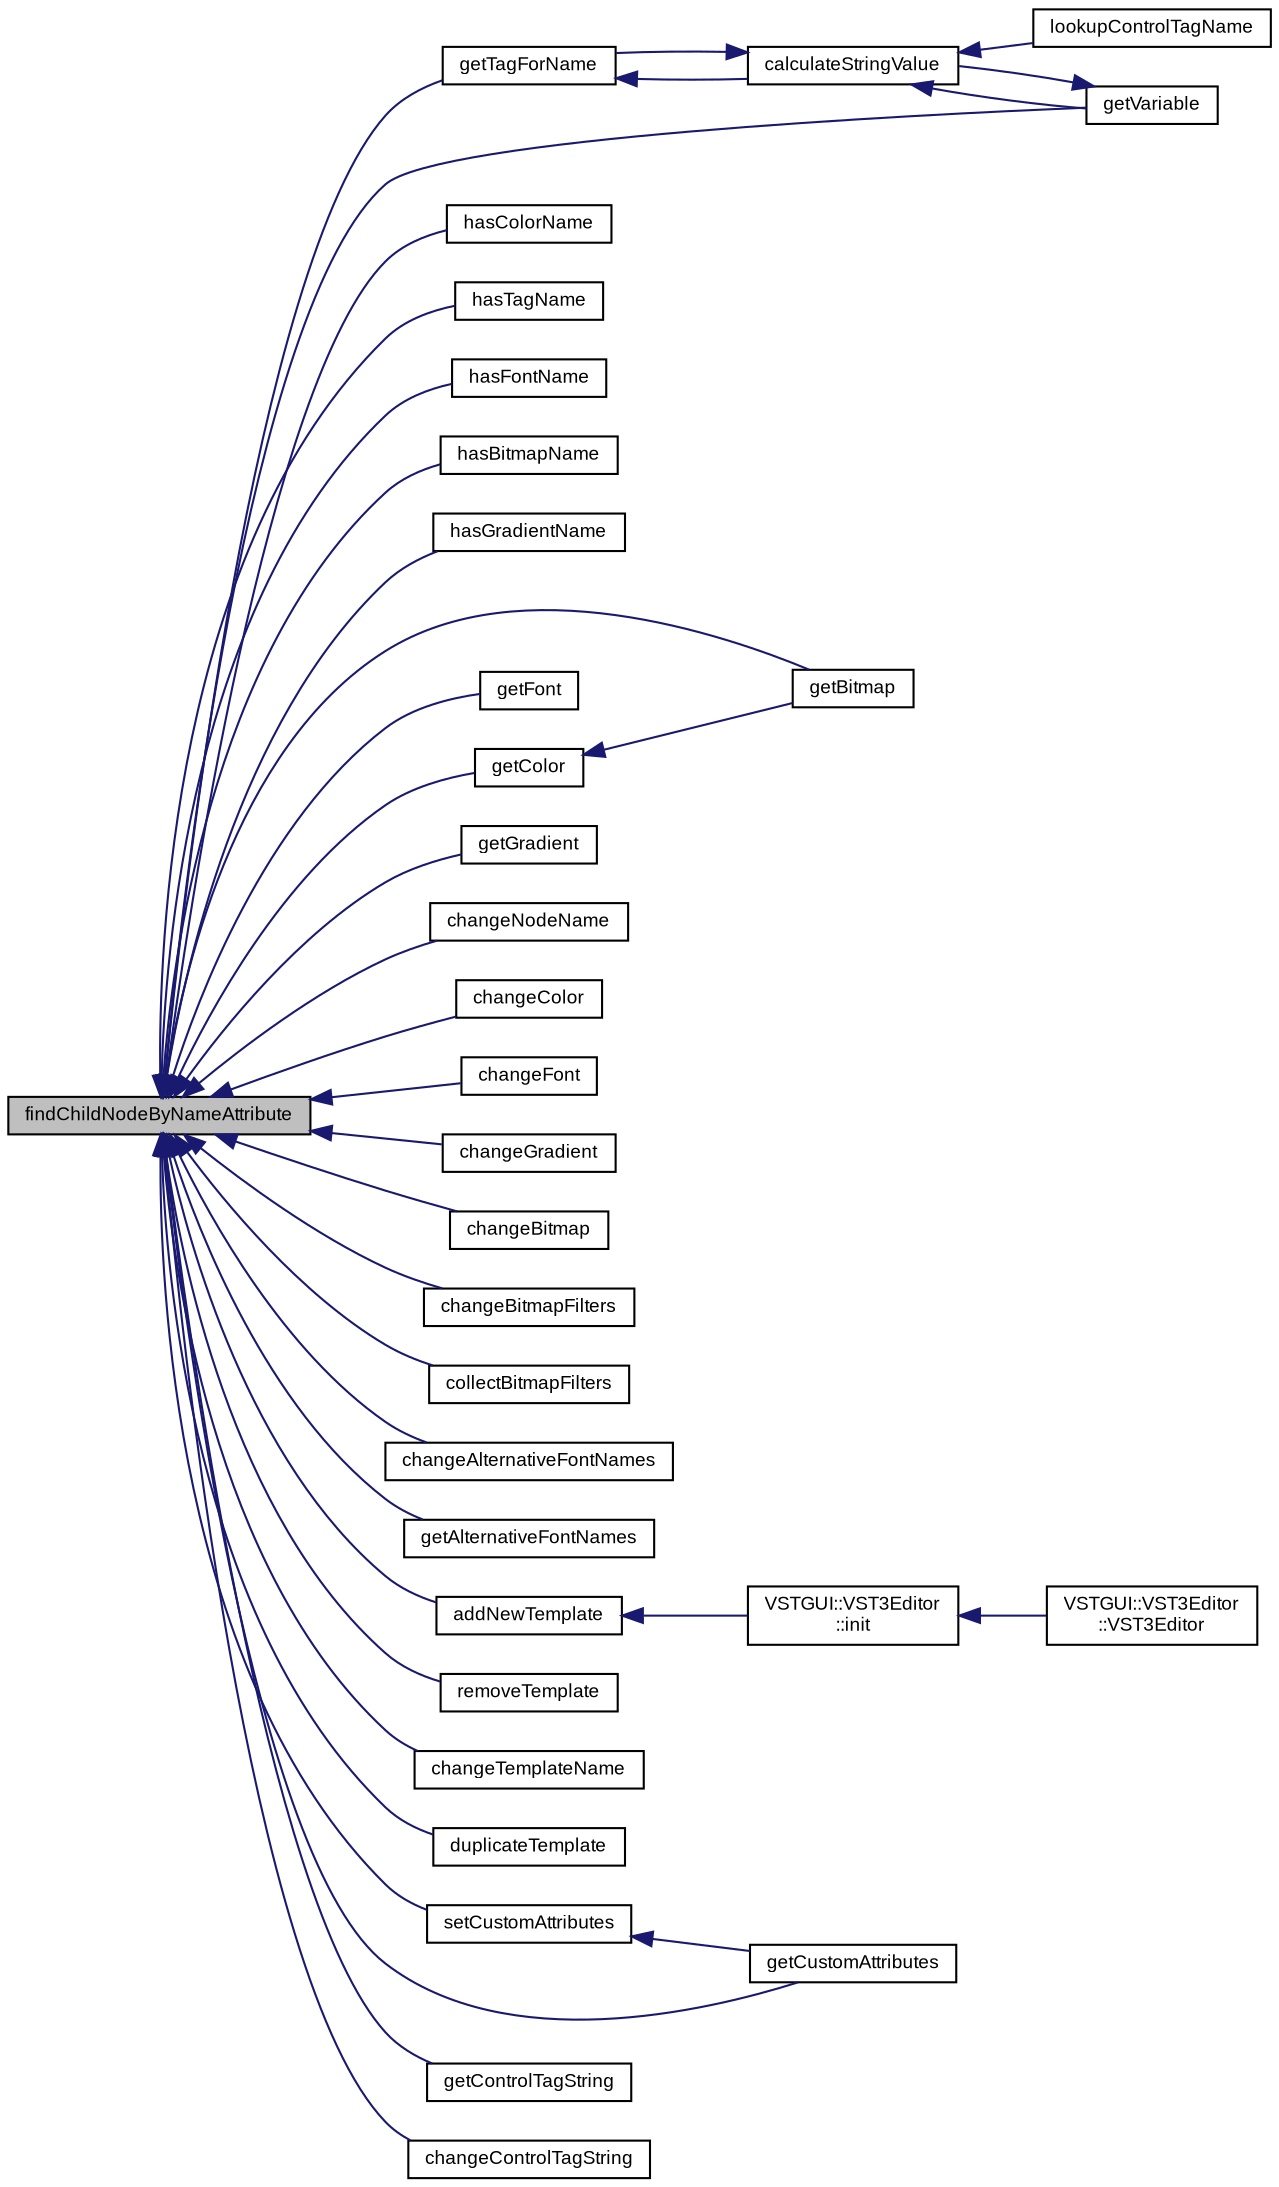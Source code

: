 digraph "findChildNodeByNameAttribute"
{
  bgcolor="transparent";
  edge [fontname="Arial",fontsize="9",labelfontname="Arial",labelfontsize="9"];
  node [fontname="Arial",fontsize="9",shape=record];
  rankdir="LR";
  Node1 [label="findChildNodeByNameAttribute",height=0.2,width=0.4,color="black", fillcolor="grey75", style="filled" fontcolor="black"];
  Node1 -> Node2 [dir="back",color="midnightblue",fontsize="9",style="solid",fontname="Arial"];
  Node2 [label="getTagForName",height=0.2,width=0.4,color="black",URL="$class_v_s_t_g_u_i_1_1_u_i_description.html#a4d20a5578f2b8cf3f247e5e9726dff75"];
  Node2 -> Node3 [dir="back",color="midnightblue",fontsize="9",style="solid",fontname="Arial"];
  Node3 [label="calculateStringValue",height=0.2,width=0.4,color="black",URL="$class_v_s_t_g_u_i_1_1_u_i_description.html#a11aba1ada0a2c98a219d73804984b61f"];
  Node3 -> Node2 [dir="back",color="midnightblue",fontsize="9",style="solid",fontname="Arial"];
  Node3 -> Node4 [dir="back",color="midnightblue",fontsize="9",style="solid",fontname="Arial"];
  Node4 [label="lookupControlTagName",height=0.2,width=0.4,color="black",URL="$class_v_s_t_g_u_i_1_1_u_i_description.html#a977b6c3e0f12ec3c4c719e2b6fb8846e"];
  Node3 -> Node5 [dir="back",color="midnightblue",fontsize="9",style="solid",fontname="Arial"];
  Node5 [label="getVariable",height=0.2,width=0.4,color="black",URL="$class_v_s_t_g_u_i_1_1_u_i_description.html#a0fbbc231900c1d5f9daed9ca8efad954"];
  Node5 -> Node3 [dir="back",color="midnightblue",fontsize="9",style="solid",fontname="Arial"];
  Node1 -> Node6 [dir="back",color="midnightblue",fontsize="9",style="solid",fontname="Arial"];
  Node6 [label="hasColorName",height=0.2,width=0.4,color="black",URL="$class_v_s_t_g_u_i_1_1_u_i_description.html#ac7c583613c5364949d57973f92938343"];
  Node1 -> Node7 [dir="back",color="midnightblue",fontsize="9",style="solid",fontname="Arial"];
  Node7 [label="hasTagName",height=0.2,width=0.4,color="black",URL="$class_v_s_t_g_u_i_1_1_u_i_description.html#aa68a4e564f76814a544c62e5de7fe591"];
  Node1 -> Node8 [dir="back",color="midnightblue",fontsize="9",style="solid",fontname="Arial"];
  Node8 [label="hasFontName",height=0.2,width=0.4,color="black",URL="$class_v_s_t_g_u_i_1_1_u_i_description.html#afd0da33c501f3c035429bcd9901e2e68"];
  Node1 -> Node9 [dir="back",color="midnightblue",fontsize="9",style="solid",fontname="Arial"];
  Node9 [label="hasBitmapName",height=0.2,width=0.4,color="black",URL="$class_v_s_t_g_u_i_1_1_u_i_description.html#ac00c28475882ec89a0e0f966de75cdab"];
  Node1 -> Node10 [dir="back",color="midnightblue",fontsize="9",style="solid",fontname="Arial"];
  Node10 [label="hasGradientName",height=0.2,width=0.4,color="black",URL="$class_v_s_t_g_u_i_1_1_u_i_description.html#ab221248a3d8a546463c59f4d8b08facc"];
  Node1 -> Node11 [dir="back",color="midnightblue",fontsize="9",style="solid",fontname="Arial"];
  Node11 [label="getBitmap",height=0.2,width=0.4,color="black",URL="$class_v_s_t_g_u_i_1_1_u_i_description.html#a1cda45c6bd6405eee0ae5eeecab815e7"];
  Node1 -> Node12 [dir="back",color="midnightblue",fontsize="9",style="solid",fontname="Arial"];
  Node12 [label="getFont",height=0.2,width=0.4,color="black",URL="$class_v_s_t_g_u_i_1_1_u_i_description.html#a2f93c44997643f81cbb783807a5b7c50"];
  Node1 -> Node13 [dir="back",color="midnightblue",fontsize="9",style="solid",fontname="Arial"];
  Node13 [label="getColor",height=0.2,width=0.4,color="black",URL="$class_v_s_t_g_u_i_1_1_u_i_description.html#af43ec4cfad6c07c09ef94b352ac44305"];
  Node13 -> Node11 [dir="back",color="midnightblue",fontsize="9",style="solid",fontname="Arial"];
  Node1 -> Node14 [dir="back",color="midnightblue",fontsize="9",style="solid",fontname="Arial"];
  Node14 [label="getGradient",height=0.2,width=0.4,color="black",URL="$class_v_s_t_g_u_i_1_1_u_i_description.html#a28c1687552fa3af1359456f2ddbaec1c"];
  Node1 -> Node15 [dir="back",color="midnightblue",fontsize="9",style="solid",fontname="Arial"];
  Node15 [label="changeNodeName",height=0.2,width=0.4,color="black",URL="$class_v_s_t_g_u_i_1_1_u_i_description.html#a3e3a9b663172fd54dab4cba64fe6dd73"];
  Node1 -> Node16 [dir="back",color="midnightblue",fontsize="9",style="solid",fontname="Arial"];
  Node16 [label="changeColor",height=0.2,width=0.4,color="black",URL="$class_v_s_t_g_u_i_1_1_u_i_description.html#ac11c8cba1ea3bcd87b7d5bfbb5abc6e6"];
  Node1 -> Node17 [dir="back",color="midnightblue",fontsize="9",style="solid",fontname="Arial"];
  Node17 [label="changeFont",height=0.2,width=0.4,color="black",URL="$class_v_s_t_g_u_i_1_1_u_i_description.html#a5a6b5a46e0d056aaedba4d5515944cd5"];
  Node1 -> Node18 [dir="back",color="midnightblue",fontsize="9",style="solid",fontname="Arial"];
  Node18 [label="changeGradient",height=0.2,width=0.4,color="black",URL="$class_v_s_t_g_u_i_1_1_u_i_description.html#af16e33b03a5cb6fa0b5bb99249158590"];
  Node1 -> Node19 [dir="back",color="midnightblue",fontsize="9",style="solid",fontname="Arial"];
  Node19 [label="changeBitmap",height=0.2,width=0.4,color="black",URL="$class_v_s_t_g_u_i_1_1_u_i_description.html#a7266855dbffe17dba4a30cc853befbf3"];
  Node1 -> Node20 [dir="back",color="midnightblue",fontsize="9",style="solid",fontname="Arial"];
  Node20 [label="changeBitmapFilters",height=0.2,width=0.4,color="black",URL="$class_v_s_t_g_u_i_1_1_u_i_description.html#a99fdff2902aa4e355c2f7c772ec0936e"];
  Node1 -> Node21 [dir="back",color="midnightblue",fontsize="9",style="solid",fontname="Arial"];
  Node21 [label="collectBitmapFilters",height=0.2,width=0.4,color="black",URL="$class_v_s_t_g_u_i_1_1_u_i_description.html#a92545d0a54dfaa1b55f71f9c4d5ef0a1"];
  Node1 -> Node22 [dir="back",color="midnightblue",fontsize="9",style="solid",fontname="Arial"];
  Node22 [label="changeAlternativeFontNames",height=0.2,width=0.4,color="black",URL="$class_v_s_t_g_u_i_1_1_u_i_description.html#a36fb2f3cfa09ec6dcddc81a2d0def80a"];
  Node1 -> Node23 [dir="back",color="midnightblue",fontsize="9",style="solid",fontname="Arial"];
  Node23 [label="getAlternativeFontNames",height=0.2,width=0.4,color="black",URL="$class_v_s_t_g_u_i_1_1_u_i_description.html#ae72809f783e1ae4f987b2e7e1f36a584"];
  Node1 -> Node24 [dir="back",color="midnightblue",fontsize="9",style="solid",fontname="Arial"];
  Node24 [label="addNewTemplate",height=0.2,width=0.4,color="black",URL="$class_v_s_t_g_u_i_1_1_u_i_description.html#ac237dfa6ff8a6ff7c9afcc9ff98d6cee"];
  Node24 -> Node25 [dir="back",color="midnightblue",fontsize="9",style="solid",fontname="Arial"];
  Node25 [label="VSTGUI::VST3Editor\l::init",height=0.2,width=0.4,color="black",URL="$class_v_s_t_g_u_i_1_1_v_s_t3_editor.html#a02fd73d861ef2e4aabb38c0c9ff82947"];
  Node25 -> Node26 [dir="back",color="midnightblue",fontsize="9",style="solid",fontname="Arial"];
  Node26 [label="VSTGUI::VST3Editor\l::VST3Editor",height=0.2,width=0.4,color="black",URL="$class_v_s_t_g_u_i_1_1_v_s_t3_editor.html#a6da6f7fa1358e3bb29b45dbb29a1311d"];
  Node1 -> Node27 [dir="back",color="midnightblue",fontsize="9",style="solid",fontname="Arial"];
  Node27 [label="removeTemplate",height=0.2,width=0.4,color="black",URL="$class_v_s_t_g_u_i_1_1_u_i_description.html#a22036058bc03f873a6fd05bf85ae7a13"];
  Node1 -> Node28 [dir="back",color="midnightblue",fontsize="9",style="solid",fontname="Arial"];
  Node28 [label="changeTemplateName",height=0.2,width=0.4,color="black",URL="$class_v_s_t_g_u_i_1_1_u_i_description.html#a91448ffe9496f7b3a1ee3597de7a5eb0"];
  Node1 -> Node29 [dir="back",color="midnightblue",fontsize="9",style="solid",fontname="Arial"];
  Node29 [label="duplicateTemplate",height=0.2,width=0.4,color="black",URL="$class_v_s_t_g_u_i_1_1_u_i_description.html#a5271ad056595e3aeb229d7425c0aa021"];
  Node1 -> Node30 [dir="back",color="midnightblue",fontsize="9",style="solid",fontname="Arial"];
  Node30 [label="setCustomAttributes",height=0.2,width=0.4,color="black",URL="$class_v_s_t_g_u_i_1_1_u_i_description.html#a45b170582d6bcf9dc4f0c7df52a42ba2"];
  Node30 -> Node31 [dir="back",color="midnightblue",fontsize="9",style="solid",fontname="Arial"];
  Node31 [label="getCustomAttributes",height=0.2,width=0.4,color="black",URL="$class_v_s_t_g_u_i_1_1_u_i_description.html#acf467182cd141f5d3e4960883f14a1ec"];
  Node1 -> Node31 [dir="back",color="midnightblue",fontsize="9",style="solid",fontname="Arial"];
  Node1 -> Node32 [dir="back",color="midnightblue",fontsize="9",style="solid",fontname="Arial"];
  Node32 [label="getControlTagString",height=0.2,width=0.4,color="black",URL="$class_v_s_t_g_u_i_1_1_u_i_description.html#a8ceba4012e4796f53f6872b0a1a39153"];
  Node1 -> Node33 [dir="back",color="midnightblue",fontsize="9",style="solid",fontname="Arial"];
  Node33 [label="changeControlTagString",height=0.2,width=0.4,color="black",URL="$class_v_s_t_g_u_i_1_1_u_i_description.html#a5cb8e5508b0cd37abc3581190e7f8732"];
  Node1 -> Node5 [dir="back",color="midnightblue",fontsize="9",style="solid",fontname="Arial"];
}

